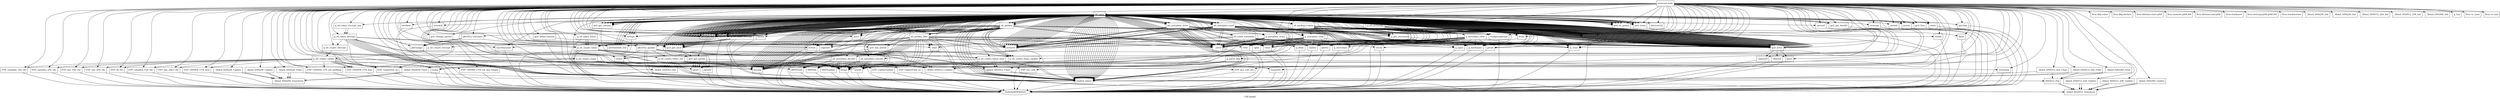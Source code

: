 digraph "Call graph" {
	label="Call graph";

	Node0x8050804f0 [shape=record,label="{external node}"];
	Node0x8050804f0 -> Node0x805080580;
	Node0x8050804f0 -> Node0x805080640;
	Node0x8050804f0 -> Node0x805080d00;
	Node0x8050804f0 -> Node0x805080d60;
	Node0x8050804f0 -> Node0x8050806a0;
	Node0x8050804f0 -> Node0x805080700;
	Node0x8050804f0 -> Node0x805080760;
	Node0x8050804f0 -> Node0x8050807c0;
	Node0x8050804f0 -> Node0x805080820;
	Node0x8050804f0 -> Node0x805080880;
	Node0x8050804f0 -> Node0x8050808e0;
	Node0x8050804f0 -> Node0x805080940;
	Node0x8050804f0 -> Node0x8050809a0;
	Node0x8050804f0 -> Node0x805080a00;
	Node0x8050804f0 -> Node0x805080a60;
	Node0x8050804f0 -> Node0x805080ac0;
	Node0x8050804f0 -> Node0x805080b20;
	Node0x8050804f0 -> Node0x805080b80;
	Node0x8050804f0 -> Node0x805080dc0;
	Node0x8050804f0 -> Node0x805080be0;
	Node0x8050804f0 -> Node0x805080c40;
	Node0x8050804f0 -> Node0x805080ca0;
	Node0x8050804f0 -> Node0x805080e20;
	Node0x8050804f0 -> Node0x805080e80;
	Node0x8050804f0 -> Node0x805080ee0;
	Node0x8050804f0 -> Node0x805080f40;
	Node0x8050804f0 -> Node0x8051c60c0;
	Node0x8050804f0 -> Node0x8051c6120;
	Node0x8050804f0 -> Node0x8051c6180;
	Node0x8050804f0 -> Node0x8051c61e0;
	Node0x8050804f0 -> Node0x8051c6240;
	Node0x8050804f0 -> Node0x8051c6360;
	Node0x8050804f0 -> Node0x8051c63c0;
	Node0x8050804f0 -> Node0x8051c6420;
	Node0x8050804f0 -> Node0x8051c6480;
	Node0x8050804f0 -> Node0x8051c64e0;
	Node0x8050804f0 -> Node0x8051c6540;
	Node0x8050804f0 -> Node0x8051c6600;
	Node0x8050804f0 -> Node0x8051c65a0;
	Node0x8050804f0 -> Node0x8051c6660;
	Node0x8050804f0 -> Node0x8051c66c0;
	Node0x8050804f0 -> Node0x8051c6720;
	Node0x8050804f0 -> Node0x8051c6780;
	Node0x8050804f0 -> Node0x8051c67e0;
	Node0x8050804f0 -> Node0x8051c62a0;
	Node0x8050804f0 -> Node0x8051c6300;
	Node0x8050804f0 -> Node0x8051c68a0;
	Node0x8050804f0 -> Node0x8051c6900;
	Node0x8050804f0 -> Node0x8051c6960;
	Node0x8050804f0 -> Node0x805080fa0;
	Node0x8050804f0 -> Node0x8051c6000;
	Node0x8050804f0 -> Node0x8051c6060;
	Node0x8050804f0 -> Node0x8051c6a80;
	Node0x8050804f0 -> Node0x8051c6ae0;
	Node0x8050804f0 -> Node0x8051c6b40;
	Node0x8050804f0 -> Node0x8051c6ba0;
	Node0x8050804f0 -> Node0x8051c6c00;
	Node0x8050804f0 -> Node0x8051c6c60;
	Node0x8050804f0 -> Node0x8051c6cc0;
	Node0x8050804f0 -> Node0x8051c6d20;
	Node0x8050804f0 -> Node0x8051c6d80;
	Node0x8050804f0 -> Node0x8051c6de0;
	Node0x8050804f0 -> Node0x8051c6e40;
	Node0x8050804f0 -> Node0x8051c6ea0;
	Node0x8050804f0 -> Node0x8051c6f00;
	Node0x8050804f0 -> Node0x8051c6fc0;
	Node0x8050804f0 -> Node0x8051c7080;
	Node0x8050804f0 -> Node0x8051c7140;
	Node0x8050804f0 -> Node0x8051c7200;
	Node0x8050804f0 -> Node0x8051c72c0;
	Node0x8050804f0 -> Node0x8051c7320;
	Node0x8050804f0 -> Node0x8051c7380;
	Node0x8050804f0 -> Node0x8051c73e0;
	Node0x8050804f0 -> Node0x8051c7500;
	Node0x8050804f0 -> Node0x8051c7680;
	Node0x8050804f0 -> Node0x8051c76e0;
	Node0x8050804f0 -> Node0x8051c7740;
	Node0x8050804f0 -> Node0x8051c77a0;
	Node0x8050804f0 -> Node0x8051c7800;
	Node0x8050804f0 -> Node0x8051c78c0;
	Node0x8050804f0 -> Node0x8051c7920;
	Node0x8050804f0 -> Node0x8051c7980;
	Node0x8050804f0 -> Node0x8051c7a40;
	Node0x8050804f0 -> Node0x8051c7bc0;
	Node0x8050804f0 -> Node0x8051c7c20;
	Node0x8050804f0 -> Node0x8051c7c80;
	Node0x8050804f0 -> Node0x8051c7ce0;
	Node0x8050804f0 -> Node0x8051c7da0;
	Node0x8050804f0 -> Node0x8051c7e00;
	Node0x8050804f0 -> Node0x8051c7ec0;
	Node0x8050804f0 -> Node0x8051c7f20;
	Node0x8050804f0 -> Node0x8051c7f80;
	Node0x8050804f0 -> Node0x8051c8040;
	Node0x8050804f0 -> Node0x8051c8100;
	Node0x8050804f0 -> Node0x8051c8280;
	Node0x8050804f0 -> Node0x8051c82e0;
	Node0x8050804f0 -> Node0x8051c8340;
	Node0x8050804f0 -> Node0x8051c85e0;
	Node0x8050804f0 -> Node0x8051c8640;
	Node0x8050804f0 -> Node0x8051c83a0;
	Node0x8050804f0 -> Node0x8051c8400;
	Node0x8050804f0 -> Node0x8051c8460;
	Node0x8050804f0 -> Node0x8051c8580;
	Node0x8050804f0 -> Node0x8051c84c0;
	Node0x8050804f0 -> Node0x8051c8520;
	Node0x8050804f0 -> Node0x8051c8220;
	Node0x8050804f0 -> Node0x8051c86a0;
	Node0x8050804f0 -> Node0x8051c8700;
	Node0x8050804f0 -> Node0x8051c7b60;
	Node0x8050804f0 -> Node0x8051c8760;
	Node0x8050804f0 -> Node0x8051c87c0;
	Node0x8050804f0 -> Node0x8051c7440;
	Node0x8050804f0 -> Node0x8051c74a0;
	Node0x8050804f0 -> Node0x8051c7fe0;
	Node0x8050804f0 -> Node0x8051c7620;
	Node0x8050804f0 -> Node0x8051c80a0;
	Node0x8050804f0 -> Node0x8051c6f60;
	Node0x8050804f0 -> Node0x8051c8940;
	Node0x8050804f0 -> Node0x8051c8820;
	Node0x8050804f0 -> Node0x8051c8880;
	Node0x8050804f0 -> Node0x8051c88e0;
	Node0x8050804f0 -> Node0x8051c89a0;
	Node0x8050804f0 -> Node0x8051c70e0;
	Node0x8050804f0 -> Node0x8051c8a60;
	Node0x8050804f0 -> Node0x8051c8ac0;
	Node0x8050804f0 -> Node0x8051c71a0;
	Node0x8050804f0 -> Node0x8051c7020;
	Node0x8050804f0 -> Node0x8051c7b00;
	Node0x8050804f0 -> Node0x8051c8b20;
	Node0x8050804f0 -> Node0x8051c81c0;
	Node0x805080580 [shape=record,label="{g_eli_crypto_encrypt}"];
	Node0x805080580 -> Node0x8050805e0;
	Node0x805080640 [shape=record,label="{llvm.dbg.value}"];
	Node0x8050805e0 [shape=record,label="{g_eli_crypto_cipher}"];
	Node0x8050805e0 -> Node0x8050806a0;
	Node0x8050805e0 -> Node0x805080700;
	Node0x8050805e0 -> Node0x805080760;
	Node0x8050805e0 -> Node0x8050807c0;
	Node0x8050805e0 -> Node0x805080820;
	Node0x8050805e0 -> Node0x805080880;
	Node0x8050805e0 -> Node0x8050808e0;
	Node0x8050805e0 -> Node0x805080940;
	Node0x8050805e0 -> Node0x8050809a0;
	Node0x8050805e0 -> Node0x805080a00;
	Node0x8050805e0 -> Node0x805080a60;
	Node0x8050805e0 -> Node0x805080ac0;
	Node0x8050805e0 -> Node0x805080b20;
	Node0x8050805e0 -> Node0x805080b80;
	Node0x8050805e0 -> Node0x805080ac0;
	Node0x8050805e0 -> Node0x805080be0;
	Node0x8050805e0 -> Node0x805080c40;
	Node0x8050805e0 -> Node0x8050806a0;
	Node0x8050805e0 -> Node0x805080ca0;
	Node0x8050805e0 -> Node0x805080c40;
	Node0x8050805e0 -> Node0x8050806a0;
	Node0x8050805e0 -> Node0x805080c40;
	Node0x805080d00 [shape=record,label="{llvm.dbg.declare}"];
	Node0x805080d60 [shape=record,label="{llvm.lifetime.start.p0i8}"];
	Node0x8050806a0 [shape=record,label="{__assert}"];
	Node0x8050806a0 -> Node0x805080520;
	Node0x805080700 [shape=record,label="{EVP_enc_null}"];
	Node0x805080700 -> Node0x805080520;
	Node0x805080760 [shape=record,label="{EVP_aes_128_cbc}"];
	Node0x805080760 -> Node0x805080520;
	Node0x8050807c0 [shape=record,label="{EVP_aes_192_cbc}"];
	Node0x8050807c0 -> Node0x805080520;
	Node0x805080820 [shape=record,label="{EVP_aes_256_cbc}"];
	Node0x805080820 -> Node0x805080520;
	Node0x805080880 [shape=record,label="{EVP_bf_cbc}"];
	Node0x805080880 -> Node0x805080520;
	Node0x8050808e0 [shape=record,label="{EVP_camellia_128_cbc}"];
	Node0x8050808e0 -> Node0x805080520;
	Node0x805080940 [shape=record,label="{EVP_camellia_192_cbc}"];
	Node0x805080940 -> Node0x805080520;
	Node0x8050809a0 [shape=record,label="{EVP_camellia_256_cbc}"];
	Node0x8050809a0 -> Node0x805080520;
	Node0x805080a00 [shape=record,label="{EVP_des_ede3_cbc}"];
	Node0x805080a00 -> Node0x805080520;
	Node0x805080a60 [shape=record,label="{EVP_CIPHER_CTX_new}"];
	Node0x805080a60 -> Node0x805080520;
	Node0x805080ac0 [shape=record,label="{EVP_CipherInit_ex}"];
	Node0x805080ac0 -> Node0x805080520;
	Node0x805080b20 [shape=record,label="{EVP_CIPHER_CTX_set_key_length}"];
	Node0x805080b20 -> Node0x805080520;
	Node0x805080b80 [shape=record,label="{EVP_CIPHER_CTX_set_padding}"];
	Node0x805080b80 -> Node0x805080520;
	Node0x805080dc0 [shape=record,label="{llvm.memset.p0i8.i64}"];
	Node0x805080be0 [shape=record,label="{EVP_CipherUpdate}"];
	Node0x805080be0 -> Node0x805080520;
	Node0x805080c40 [shape=record,label="{EVP_CIPHER_CTX_free}"];
	Node0x805080c40 -> Node0x805080520;
	Node0x805080ca0 [shape=record,label="{EVP_CipherFinal_ex}"];
	Node0x805080ca0 -> Node0x805080520;
	Node0x805080e20 [shape=record,label="{llvm.lifetime.end.p0i8}"];
	Node0x805080e80 [shape=record,label="{g_eli_crypto_decrypt}"];
	Node0x805080e80 -> Node0x8050805e0;
	Node0x805080ee0 [shape=record,label="{g_eli_crypto_hmac_init}"];
	Node0x805080ee0 -> Node0x805080f40;
	Node0x805080ee0 -> Node0x805080fa0;
	Node0x805080ee0 -> Node0x8051c6000;
	Node0x805080ee0 -> Node0x8051c6060;
	Node0x805080ee0 -> Node0x8051c60c0;
	Node0x805080ee0 -> Node0x805080fa0;
	Node0x805080ee0 -> Node0x8051c6000;
	Node0x805080ee0 -> Node0x8051c60c0;
	Node0x805080ee0 -> Node0x805080fa0;
	Node0x805080ee0 -> Node0x8051c6000;
	Node0x805080ee0 -> Node0x8051c60c0;
	Node0x805080f40 [shape=record,label="{bcopy}"];
	Node0x805080f40 -> Node0x805080520;
	Node0x8051c60c0 [shape=record,label="{explicit_bzero}"];
	Node0x8051c60c0 -> Node0x805080520;
	Node0x8051c6120 [shape=record,label="{g_eli_crypto_hmac_update}"];
	Node0x8051c6120 -> Node0x8051c6000;
	Node0x8051c6180 [shape=record,label="{g_eli_crypto_hmac_final}"];
	Node0x8051c6180 -> Node0x8051c6060;
	Node0x8051c6180 -> Node0x8051c6000;
	Node0x8051c6180 -> Node0x8051c6060;
	Node0x8051c6180 -> Node0x8051c60c0;
	Node0x8051c6180 -> Node0x805080f40;
	Node0x8051c6180 -> Node0x8051c60c0;
	Node0x8051c61e0 [shape=record,label="{g_eli_crypto_hmac}"];
	Node0x8051c61e0 -> Node0x805080ee0;
	Node0x8051c61e0 -> Node0x8051c6000;
	Node0x8051c61e0 -> Node0x8051c6060;
	Node0x8051c61e0 -> Node0x8051c6000;
	Node0x8051c61e0 -> Node0x8051c6060;
	Node0x8051c61e0 -> Node0x8051c60c0;
	Node0x8051c61e0 -> Node0x805080f40;
	Node0x8051c61e0 -> Node0x8051c60c0;
	Node0x8051c6240 [shape=record,label="{g_eli_crypto_ivgen}"];
	Node0x8051c6240 -> Node0x805080f40;
	Node0x8051c6240 -> Node0x805080f40;
	Node0x8051c6240 -> Node0x805080f40;
	Node0x8051c6240 -> Node0x8051c62a0;
	Node0x8051c6240 -> Node0x8051c6300;
	Node0x8051c6240 -> Node0x805080f40;
	Node0x8051c6360 [shape=record,label="{g_eli_mkey_hmac}"];
	Node0x8051c6360 -> Node0x8051c61e0;
	Node0x8051c6360 -> Node0x8051c61e0;
	Node0x8051c6360 -> Node0x8051c60c0;
	Node0x8051c6300 [shape=record,label="{_libmd_SHA256_Final}"];
	Node0x8051c6300 -> Node0x8051c6840;
	Node0x8051c6300 -> Node0x8051c6840;
	Node0x8051c6300 -> Node0x8051c60c0;
	Node0x8051c63c0 [shape=record,label="{g_eli_mkey_decrypt}"];
	Node0x8051c63c0 -> Node0x8051c61e0;
	Node0x8051c63c0 -> Node0x805080f40;
	Node0x8051c63c0 -> Node0x805080e80;
	Node0x8051c63c0 -> Node0x8051c60c0;
	Node0x8051c63c0 -> Node0x8051c60c0;
	Node0x8051c63c0 -> Node0x8051c61e0;
	Node0x8051c63c0 -> Node0x8051c61e0;
	Node0x8051c63c0 -> Node0x8051c60c0;
	Node0x8051c63c0 -> Node0x8051c6420;
	Node0x8051c63c0 -> Node0x805080f40;
	Node0x8051c63c0 -> Node0x8051c60c0;
	Node0x8051c63c0 -> Node0x8051c60c0;
	Node0x8051c63c0 -> Node0x8051c60c0;
	Node0x8051c63c0 -> Node0x8051c60c0;
	Node0x8051c6420 [shape=record,label="{bcmp}"];
	Node0x8051c6420 -> Node0x805080520;
	Node0x8051c6480 [shape=record,label="{g_eli_mkey_decrypt_any}"];
	Node0x8051c6480 -> Node0x8051c63c0;
	Node0x8051c6480 -> Node0x8051c63c0;
	Node0x8051c64e0 [shape=record,label="{g_eli_mkey_encrypt}"];
	Node0x8051c64e0 -> Node0x8051c61e0;
	Node0x8051c64e0 -> Node0x8051c61e0;
	Node0x8051c64e0 -> Node0x8051c60c0;
	Node0x8051c64e0 -> Node0x8051c61e0;
	Node0x8051c64e0 -> Node0x805080580;
	Node0x8051c64e0 -> Node0x8051c60c0;
	Node0x8051c6540 [shape=record,label="{pkcs5v2_genkey}"];
	Node0x8051c6540 -> Node0x8051c65a0;
	Node0x8051c6540 -> Node0x805080f40;
	Node0x8051c6540 -> Node0x805080ee0;
	Node0x8051c6540 -> Node0x8051c6120;
	Node0x8051c6540 -> Node0x8051c6180;
	Node0x8051c6540 -> Node0x8051c6120;
	Node0x8051c6540 -> Node0x8051c6180;
	Node0x8051c6540 -> Node0x8051c60c0;
	Node0x8051c6540 -> Node0x8051c60c0;
	Node0x8051c6600 [shape=record,label="{llvm.stacksave}"];
	Node0x8051c65a0 [shape=record,label="{strlen}"];
	Node0x8051c65a0 -> Node0x805080520;
	Node0x8051c6660 [shape=record,label="{llvm.memcpy.p0i8.p0i8.i64}"];
	Node0x8051c66c0 [shape=record,label="{llvm.stackrestore}"];
	Node0x8051c6720 [shape=record,label="{pkcs5v2_calculate}"];
	Node0x8051c6720 -> Node0x8051c6780;
	Node0x8051c6720 -> Node0x8051c6540;
	Node0x8051c6720 -> Node0x8051c6780;
	Node0x8051c6780 [shape=record,label="{getrusage}"];
	Node0x8051c6780 -> Node0x805080520;
	Node0x8051c67e0 [shape=record,label="{_libmd_SHA256_Init}"];
	Node0x8051c62a0 [shape=record,label="{_libmd_SHA256_Update}"];
	Node0x8051c62a0 -> Node0x8051c6840;
	Node0x8051c62a0 -> Node0x8051c6840;
	Node0x8051c6840 [shape=record,label="{_libmd_SHA256_Transform}"];
	Node0x8051c68a0 [shape=record,label="{_libmd_SHA224_Init}"];
	Node0x8051c6900 [shape=record,label="{_libmd_SHA224_Update}"];
	Node0x8051c6900 -> Node0x8051c6840;
	Node0x8051c6900 -> Node0x8051c6840;
	Node0x8051c6960 [shape=record,label="{_libmd_SHA224_Final}"];
	Node0x8051c6960 -> Node0x8051c6840;
	Node0x8051c6960 -> Node0x8051c6840;
	Node0x8051c6960 -> Node0x8051c60c0;
	Node0x805080fa0 [shape=record,label="{_libmd_SHA512_Init}"];
	Node0x8051c6000 [shape=record,label="{_libmd_SHA512_Update}"];
	Node0x8051c6000 -> Node0x8051c69c0;
	Node0x8051c6000 -> Node0x8051c69c0;
	Node0x8051c69c0 [shape=record,label="{_libmd_SHA512_Transform}"];
	Node0x8051c6060 [shape=record,label="{_libmd_SHA512_Final}"];
	Node0x8051c6060 -> Node0x8051c6a20;
	Node0x8051c6060 -> Node0x8051c60c0;
	Node0x8051c6a20 [shape=record,label="{SHA512_Pad}"];
	Node0x8051c6a20 -> Node0x8051c69c0;
	Node0x8051c6a20 -> Node0x8051c69c0;
	Node0x8051c6a80 [shape=record,label="{_libmd_SHA512_224_Init}"];
	Node0x8051c6ae0 [shape=record,label="{_libmd_SHA512_224_Update}"];
	Node0x8051c6ae0 -> Node0x8051c69c0;
	Node0x8051c6ae0 -> Node0x8051c69c0;
	Node0x8051c6b40 [shape=record,label="{_libmd_SHA512_224_Final}"];
	Node0x8051c6b40 -> Node0x8051c6a20;
	Node0x8051c6b40 -> Node0x8051c60c0;
	Node0x8051c6ba0 [shape=record,label="{_libmd_SHA512_256_Init}"];
	Node0x8051c6c00 [shape=record,label="{_libmd_SHA512_256_Update}"];
	Node0x8051c6c00 -> Node0x8051c69c0;
	Node0x8051c6c00 -> Node0x8051c69c0;
	Node0x8051c6c60 [shape=record,label="{_libmd_SHA512_256_Final}"];
	Node0x8051c6c60 -> Node0x8051c6a20;
	Node0x8051c6c60 -> Node0x8051c60c0;
	Node0x8051c6cc0 [shape=record,label="{_libmd_SHA384_Init}"];
	Node0x8051c6d20 [shape=record,label="{_libmd_SHA384_Update}"];
	Node0x8051c6d20 -> Node0x8051c69c0;
	Node0x8051c6d20 -> Node0x8051c69c0;
	Node0x8051c6d80 [shape=record,label="{_libmd_SHA384_Final}"];
	Node0x8051c6d80 -> Node0x8051c6a20;
	Node0x8051c6d80 -> Node0x8051c60c0;
	Node0x8051c6de0 [shape=record,label="{eli_main}"];
	Node0x8051c6de0 -> Node0x8051c6e40;
	Node0x8051c6de0 -> Node0x8051c6ea0;
	Node0x8051c6de0 -> Node0x8051c6f00;
	Node0x8051c6de0 -> Node0x8051c6f60;
	Node0x8051c6de0 -> Node0x8051c6fc0;
	Node0x8051c6de0 -> Node0x8051c6ea0;
	Node0x8051c6de0 -> Node0x8051c6f00;
	Node0x8051c6de0 -> Node0x8051c6f60;
	Node0x8051c6de0 -> Node0x8051c7020;
	Node0x8051c6de0 -> Node0x8051c6f60;
	Node0x8051c6de0 -> Node0x8051c7080;
	Node0x8051c6de0 -> Node0x8051c7080;
	Node0x8051c6de0 -> Node0x8051c70e0;
	Node0x8051c6de0 -> Node0x8051c6f60;
	Node0x8051c6de0 -> Node0x8051c60c0;
	Node0x8051c6de0 -> Node0x8051c7140;
	Node0x8051c6de0 -> Node0x8051c71a0;
	Node0x8051c6de0 -> Node0x8051c6f60;
	Node0x8051c6de0 -> Node0x8051c70e0;
	Node0x8051c6de0 -> Node0x8051c70e0;
	Node0x8051c6de0 -> Node0x8051c70e0;
	Node0x8051c6de0 -> Node0x8051c70e0;
	Node0x8051c6de0 -> Node0x8051c7020;
	Node0x8051c6de0 -> Node0x8051c6f60;
	Node0x8051c6de0 -> Node0x8051c7200;
	Node0x8051c6de0 -> Node0x8051c7200;
	Node0x8051c6de0 -> Node0x8051c7200;
	Node0x8051c6de0 -> Node0x8051c7200;
	Node0x8051c6de0 -> Node0x8051c7200;
	Node0x8051c6de0 -> Node0x8051c7200;
	Node0x8051c6de0 -> Node0x8051c7260;
	Node0x8051c6de0 -> Node0x8051c6f60;
	Node0x8051c6de0 -> Node0x8051c72c0;
	Node0x8051c6de0 -> Node0x8051c7020;
	Node0x8051c6de0 -> Node0x8051c7260;
	Node0x8051c6de0 -> Node0x8051c6f60;
	Node0x8051c6de0 -> Node0x8051c6f60;
	Node0x8051c6de0 -> Node0x8051c6f60;
	Node0x8051c6de0 -> Node0x8051c71a0;
	Node0x8051c6de0 -> Node0x8051c6f60;
	Node0x8051c6de0 -> Node0x8051c71a0;
	Node0x8051c6de0 -> Node0x8051c70e0;
	Node0x8051c6de0 -> Node0x8051c6f60;
	Node0x8051c6de0 -> Node0x8051c71a0;
	Node0x8051c6de0 -> Node0x8051c7320;
	Node0x8051c6de0 -> Node0x8051c72c0;
	Node0x8051c6de0 -> Node0x8051c7380;
	Node0x8051c6de0 -> Node0x8051c73e0;
	Node0x8051c6de0 -> Node0x8051c73e0;
	Node0x8051c6de0 -> Node0x8051c7020;
	Node0x8051c6de0 -> Node0x8051c73e0;
	Node0x8051c6de0 -> Node0x8051c7440;
	Node0x8051c6de0 -> Node0x8051c74a0;
	Node0x8051c6de0 -> Node0x8051c6ea0;
	Node0x8051c6de0 -> Node0x8051c6f00;
	Node0x8051c6de0 -> Node0x8051c6f60;
	Node0x8051c6de0 -> Node0x8051c71a0;
	Node0x8051c6de0 -> Node0x8051c6f60;
	Node0x8051c6de0 -> Node0x8051c7500;
	Node0x8051c6de0 -> Node0x8051c7500;
	Node0x8051c6de0 -> Node0x8051c7560;
	Node0x8051c6de0 -> Node0x8051c64e0;
	Node0x8051c6de0 -> Node0x8051c6f00;
	Node0x8051c6de0 -> Node0x8051c6f60;
	Node0x8051c6de0 -> Node0x8051c75c0;
	Node0x8051c6de0 -> Node0x8051c7620;
	Node0x8051c6de0 -> Node0x8051c6f00;
	Node0x8051c6de0 -> Node0x8051c6f60;
	Node0x8051c6de0 -> Node0x8051c7680;
	Node0x8051c6de0 -> Node0x8051c76e0;
	Node0x8051c6de0 -> Node0x8051c7020;
	Node0x8051c6de0 -> Node0x8051c7140;
	Node0x8051c6de0 -> Node0x8051c7080;
	Node0x8051c6de0 -> Node0x8051c7740;
	Node0x8051c6de0 -> Node0x8051c7140;
	Node0x8051c6de0 -> Node0x8051c77a0;
	Node0x8051c6de0 -> Node0x8051c77a0;
	Node0x8051c6de0 -> Node0x8051c77a0;
	Node0x8051c6de0 -> Node0x8051c77a0;
	Node0x8051c6de0 -> Node0x8051c7800;
	Node0x8051c6de0 -> Node0x8051c7080;
	Node0x8051c6de0 -> Node0x8051c7860;
	Node0x8051c6de0 -> Node0x8051c7680;
	Node0x8051c6de0 -> Node0x8051c78c0;
	Node0x8051c6de0 -> Node0x8051c7680;
	Node0x8051c6de0 -> Node0x8051c7920;
	Node0x8051c6de0 -> Node0x8051c6f60;
	Node0x8051c6de0 -> Node0x8051c7980;
	Node0x8051c6de0 -> Node0x8051c60c0;
	Node0x8051c6de0 -> Node0x8051c60c0;
	Node0x8051c6de0 -> Node0x8051c60c0;
	Node0x8051c6de0 -> Node0x8051c60c0;
	Node0x8051c6de0 -> Node0x8051c60c0;
	Node0x8051c6de0 -> Node0x8051c60c0;
	Node0x8051c6de0 -> Node0x8051c60c0;
	Node0x8051c6de0 -> Node0x8051c7080;
	Node0x8051c6de0 -> Node0x8051c70e0;
	Node0x8051c6de0 -> Node0x8051c6f60;
	Node0x8051c6de0 -> Node0x8051c7380;
	Node0x8051c6de0 -> Node0x8051c73e0;
	Node0x8051c6de0 -> Node0x8051c73e0;
	Node0x8051c6de0 -> Node0x8051c7020;
	Node0x8051c6de0 -> Node0x8051c73e0;
	Node0x8051c6de0 -> Node0x8051c79e0;
	Node0x8051c6de0 -> Node0x8051c7440;
	Node0x8051c6de0 -> Node0x8051c6f60;
	Node0x8051c6de0 -> Node0x8051c7560;
	Node0x8051c6de0 -> Node0x8051c73e0;
	Node0x8051c6de0 -> Node0x8051c7a40;
	Node0x8051c6de0 -> Node0x8051c7680;
	Node0x8051c6de0 -> Node0x8051c7920;
	Node0x8051c6de0 -> Node0x8051c6f60;
	Node0x8051c6de0 -> Node0x8051c7980;
	Node0x8051c6de0 -> Node0x8051c60c0;
	Node0x8051c6de0 -> Node0x8051c60c0;
	Node0x8051c6de0 -> Node0x8051c7080;
	Node0x8051c6de0 -> Node0x8051c70e0;
	Node0x8051c6de0 -> Node0x8051c6f60;
	Node0x8051c6de0 -> Node0x8051c70e0;
	Node0x8051c6de0 -> Node0x8051c70e0;
	Node0x8051c6de0 -> Node0x8051c70e0;
	Node0x8051c6de0 -> Node0x8051c70e0;
	Node0x8051c6de0 -> Node0x8051c70e0;
	Node0x8051c6de0 -> Node0x8051c70e0;
	Node0x8051c6de0 -> Node0x8051c70e0;
	Node0x8051c6de0 -> Node0x8051c70e0;
	Node0x8051c6de0 -> Node0x8051c6f60;
	Node0x8051c6de0 -> Node0x8051c6f60;
	Node0x8051c6de0 -> Node0x8051c6f60;
	Node0x8051c6de0 -> Node0x8051c6f60;
	Node0x8051c6de0 -> Node0x8051c6f60;
	Node0x8051c6de0 -> Node0x8051c7a40;
	Node0x8051c6de0 -> Node0x8051c7020;
	Node0x8051c6de0 -> Node0x8051c7800;
	Node0x8051c6de0 -> Node0x8051c74a0;
	Node0x8051c6de0 -> Node0x8051c79e0;
	Node0x8051c6de0 -> Node0x8051c7680;
	Node0x8051c6de0 -> Node0x8051c7680;
	Node0x8051c6de0 -> Node0x8051c7680;
	Node0x8051c6de0 -> Node0x8051c7680;
	Node0x8051c6de0 -> Node0x8051c7680;
	Node0x8051c6de0 -> Node0x8051c7680;
	Node0x8051c6de0 -> Node0x8051c7680;
	Node0x8051c6de0 -> Node0x8051c7680;
	Node0x8051c6de0 -> Node0x8051c7aa0;
	Node0x8051c6de0 -> Node0x8051c60c0;
	Node0x8051c6de0 -> Node0x8051c7080;
	Node0x8051c6de0 -> Node0x8051c70e0;
	Node0x8051c6de0 -> Node0x8051c6f60;
	Node0x8051c6de0 -> Node0x8051c7020;
	Node0x8051c6de0 -> Node0x8051c79e0;
	Node0x8051c6de0 -> Node0x8051c7800;
	Node0x8051c6de0 -> Node0x8051c74a0;
	Node0x8051c6de0 -> Node0x8051c71a0;
	Node0x8051c6de0 -> Node0x8051c7560;
	Node0x8051c6de0 -> Node0x8051c60c0;
	Node0x8051c6de0 -> Node0x8051c7b00;
	Node0x8051c6de0 -> Node0x8050806a0;
	Node0x8051c6de0 -> Node0x8051c73e0;
	Node0x8051c6de0 -> Node0x8051c7a40;
	Node0x8051c6de0 -> Node0x8051c60c0;
	Node0x8051c6de0 -> Node0x8051c6f60;
	Node0x8051c6de0 -> Node0x8051c7560;
	Node0x8051c6de0 -> Node0x8051c60c0;
	Node0x8051c6de0 -> Node0x8051c6480;
	Node0x8051c6de0 -> Node0x8051c60c0;
	Node0x8051c6de0 -> Node0x8051c60c0;
	Node0x8051c6de0 -> Node0x8051c6f60;
	Node0x8051c6de0 -> Node0x8051c6f00;
	Node0x8051c6de0 -> Node0x8051c6f60;
	Node0x8051c6de0 -> Node0x8051c7680;
	Node0x8051c6de0 -> Node0x8051c71a0;
	Node0x8051c6de0 -> Node0x8051c6f60;
	Node0x8051c6de0 -> Node0x8051c71a0;
	Node0x8051c6de0 -> Node0x8051c7b60;
	Node0x8051c6de0 -> Node0x8051c6f60;
	Node0x8051c6de0 -> Node0x8051c6f60;
	Node0x8051c6de0 -> Node0x805080f40;
	Node0x8051c6de0 -> Node0x8051c60c0;
	Node0x8051c6de0 -> Node0x8051c7560;
	Node0x8051c6de0 -> Node0x8051c60c0;
	Node0x8051c6de0 -> Node0x8051c60c0;
	Node0x8051c6de0 -> Node0x8051c64e0;
	Node0x8051c6de0 -> Node0x8051c60c0;
	Node0x8051c6de0 -> Node0x8051c60c0;
	Node0x8051c6de0 -> Node0x8051c6f00;
	Node0x8051c6de0 -> Node0x8051c6f60;
	Node0x8051c6de0 -> Node0x8051c7aa0;
	Node0x8051c6de0 -> Node0x8051c60c0;
	Node0x8051c6de0 -> Node0x8051c78c0;
	Node0x8051c6de0 -> Node0x8051c7080;
	Node0x8051c6de0 -> Node0x8051c70e0;
	Node0x8051c6de0 -> Node0x8051c6f60;
	Node0x8051c6de0 -> Node0x8051c7020;
	Node0x8051c6de0 -> Node0x8051c7800;
	Node0x8051c6de0 -> Node0x8051c74a0;
	Node0x8051c6de0 -> Node0x8051c7a40;
	Node0x8051c6de0 -> Node0x8051c79e0;
	Node0x8051c6de0 -> Node0x8051c70e0;
	Node0x8051c6de0 -> Node0x8051c7500;
	Node0x8051c6de0 -> Node0x8051c70e0;
	Node0x8051c6de0 -> Node0x8051c71a0;
	Node0x8051c6de0 -> Node0x8051c6f60;
	Node0x8051c6de0 -> Node0x8051c6f60;
	Node0x8051c6de0 -> Node0x8051c6f60;
	Node0x8051c6de0 -> Node0x8051c6f60;
	Node0x8051c6de0 -> Node0x8051c7500;
	Node0x8051c6de0 -> Node0x8051c7aa0;
	Node0x8051c6de0 -> Node0x8051c60c0;
	Node0x8051c6de0 -> Node0x8051c7080;
	Node0x8051c6de0 -> Node0x8051c70e0;
	Node0x8051c6de0 -> Node0x8051c6f60;
	Node0x8051c6de0 -> Node0x8051c7020;
	Node0x8051c6de0 -> Node0x8051c79e0;
	Node0x8051c6de0 -> Node0x8051c7440;
	Node0x8051c6de0 -> Node0x8051c6f60;
	Node0x8051c6de0 -> Node0x8051c7560;
	Node0x8051c6de0 -> Node0x8051c60c0;
	Node0x8051c6de0 -> Node0x8051c73e0;
	Node0x8051c6de0 -> Node0x8051c7a40;
	Node0x8051c6de0 -> Node0x8051c7680;
	Node0x8051c6de0 -> Node0x8051c60c0;
	Node0x8051c6de0 -> Node0x8051c7080;
	Node0x8051c6de0 -> Node0x8051c70e0;
	Node0x8051c6de0 -> Node0x8051c70e0;
	Node0x8051c6de0 -> Node0x8051c6f60;
	Node0x8051c6de0 -> Node0x8051c7020;
	Node0x8051c6de0 -> Node0x8051c7800;
	Node0x8051c6de0 -> Node0x8051c74a0;
	Node0x8051c6de0 -> Node0x8051c7bc0;
	Node0x8051c6de0 -> Node0x8051c6ea0;
	Node0x8051c6de0 -> Node0x8051c6f00;
	Node0x8051c6de0 -> Node0x8051c6f60;
	Node0x8051c6de0 -> Node0x8051c7c20;
	Node0x8051c6de0 -> Node0x8051c7c80;
	Node0x8051c6de0 -> Node0x8051c6ea0;
	Node0x8051c6de0 -> Node0x8051c6f00;
	Node0x8051c6de0 -> Node0x8051c6f60;
	Node0x8051c6de0 -> Node0x8051c7ce0;
	Node0x8051c6de0 -> Node0x8051c7d40;
	Node0x8051c6de0 -> Node0x8051c7ce0;
	Node0x8051c6de0 -> Node0x8051c7a40;
	Node0x8051c6de0 -> Node0x8051c7080;
	Node0x8051c6de0 -> Node0x8051c70e0;
	Node0x8051c6de0 -> Node0x8051c6f60;
	Node0x8051c6de0 -> Node0x8051c7020;
	Node0x8051c6de0 -> Node0x8051c7020;
	Node0x8051c6de0 -> Node0x8051c7860;
	Node0x8051c6de0 -> Node0x8051c7080;
	Node0x8051c6de0 -> Node0x8051c70e0;
	Node0x8051c6de0 -> Node0x8051c6f60;
	Node0x8051c6de0 -> Node0x8051c7020;
	Node0x8051c6de0 -> Node0x8051c7020;
	Node0x8051c6de0 -> Node0x8051c79e0;
	Node0x8051c6de0 -> Node0x8051c7440;
	Node0x8051c6de0 -> Node0x8051c6ea0;
	Node0x8051c6de0 -> Node0x8051c6f00;
	Node0x8051c6de0 -> Node0x8051c6f60;
	Node0x8051c6de0 -> Node0x8051c70e0;
	Node0x8051c6de0 -> Node0x8051c6f60;
	Node0x8051c6de0 -> Node0x8051c7aa0;
	Node0x8051c6de0 -> Node0x8051c7080;
	Node0x8051c6de0 -> Node0x8051c70e0;
	Node0x8051c6de0 -> Node0x8051c6f60;
	Node0x8051c6de0 -> Node0x8051c7020;
	Node0x8051c6de0 -> Node0x8051c7bc0;
	Node0x8051c6de0 -> Node0x8051c7c20;
	Node0x8051c6de0 -> Node0x8051c7c80;
	Node0x8051c6de0 -> Node0x8051c6ea0;
	Node0x8051c6de0 -> Node0x8051c6f00;
	Node0x8051c6de0 -> Node0x8051c6f60;
	Node0x8051c6de0 -> Node0x8051c7da0;
	Node0x8051c6de0 -> Node0x8051c6f60;
	Node0x8051c6de0 -> Node0x8051c71a0;
	Node0x8051c6de0 -> Node0x8051c6f60;
	Node0x8051c6de0 -> Node0x8051c6f60;
	Node0x8051c6de0 -> Node0x8051c7e00;
	Node0x8051c6de0 -> Node0x8051c6ea0;
	Node0x8051c6de0 -> Node0x8051c6f00;
	Node0x8051c6de0 -> Node0x8051c6f60;
	Node0x8051c6de0 -> Node0x8051c7e60;
	Node0x8051c6de0 -> Node0x8051c6f60;
	Node0x8051c6de0 -> Node0x8051c6f60;
	Node0x8051c6de0 -> Node0x8051c6f00;
	Node0x8051c6de0 -> Node0x8051c6f60;
	Node0x8051c6de0 -> Node0x8051c6f60;
	Node0x8051c6de0 -> Node0x8051c7aa0;
	Node0x8051c6de0 -> Node0x8051c7d40;
	Node0x8051c6de0 -> Node0x8051c6ea0;
	Node0x8051c6de0 -> Node0x8051c6f00;
	Node0x8051c6de0 -> Node0x8051c6f60;
	Node0x8051c6de0 -> Node0x8051c7ce0;
	Node0x8051c6de0 -> Node0x8051c7ce0;
	Node0x8051c6de0 -> Node0x8051c60c0;
	Node0x8051c6de0 -> Node0x8051c7ec0;
	Node0x8051c6de0 -> Node0x8051c7080;
	Node0x8051c6de0 -> Node0x8051c70e0;
	Node0x8051c6de0 -> Node0x8051c7f20;
	Node0x8051c6de0 -> Node0x8051c7f80;
	Node0x8051c6de0 -> Node0x8051c7680;
	Node0x8051c6de0 -> Node0x8051c7680;
	Node0x8051c6de0 -> Node0x8051c7020;
	Node0x8051c6de0 -> Node0x8051c7fe0;
	Node0x8051c6de0 -> Node0x8051c6f00;
	Node0x8051c6de0 -> Node0x8051c7f80;
	Node0x8051c6de0 -> Node0x8051c6f60;
	Node0x8051c6de0 -> Node0x8051c7680;
	Node0x8051c6de0 -> Node0x8051c7080;
	Node0x8051c6de0 -> Node0x8051c70e0;
	Node0x8051c6de0 -> Node0x8051c6f60;
	Node0x8051c6de0 -> Node0x8051c7020;
	Node0x8051c6de0 -> Node0x8051c79e0;
	Node0x8051c6de0 -> Node0x8051c6f60;
	Node0x8051c6de0 -> Node0x8051c7680;
	Node0x8051c6de0 -> Node0x8051c7680;
	Node0x8051c6de0 -> Node0x8051c7680;
	Node0x8051c6de0 -> Node0x8051c7680;
	Node0x8051c6de0 -> Node0x8051c7680;
	Node0x8051c6de0 -> Node0x8051c7680;
	Node0x8051c6de0 -> Node0x8051c7680;
	Node0x8051c6de0 -> Node0x8051c7680;
	Node0x8051c6de0 -> Node0x8051c7680;
	Node0x8051c6de0 -> Node0x8051c7680;
	Node0x8051c6de0 -> Node0x8051c7680;
	Node0x8051c6de0 -> Node0x8051c7680;
	Node0x8051c6de0 -> Node0x8051c7680;
	Node0x8051c6de0 -> Node0x8051c7680;
	Node0x8051c6de0 -> Node0x8051c8040;
	Node0x8051c6de0 -> Node0x8051c7080;
	Node0x8051c6de0 -> Node0x8051c70e0;
	Node0x8051c6de0 -> Node0x8051c6f60;
	Node0x8051c6de0 -> Node0x8051c7020;
	Node0x8051c6de0 -> Node0x8051c80a0;
	Node0x8051c6de0 -> Node0x8051c6f00;
	Node0x8051c6de0 -> Node0x8051c8100;
	Node0x8051c6de0 -> Node0x8051c6f60;
	Node0x8051c6de0 -> Node0x8051c7680;
	Node0x8051c6de0 -> Node0x8051c6f60;
	Node0x8051c6e40 [shape=record,label="{setrlimit}"];
	Node0x8051c6e40 -> Node0x805080520;
	Node0x8051c6ea0 [shape=record,label="{__error}"];
	Node0x8051c6ea0 -> Node0x805080520;
	Node0x8051c6f00 [shape=record,label="{strerror}"];
	Node0x8051c6f00 -> Node0x805080520;
	Node0x8051c6fc0 [shape=record,label="{mlockall}"];
	Node0x8051c6fc0 -> Node0x805080520;
	Node0x8051c7080 [shape=record,label="{strcmp}"];
	Node0x8051c7080 -> Node0x805080520;
	Node0x8051c7140 [shape=record,label="{strlcpy}"];
	Node0x8051c7140 -> Node0x805080520;
	Node0x8051c7200 [shape=record,label="{strcasecmp}"];
	Node0x8051c7200 -> Node0x805080520;
	Node0x8051c7260 [shape=record,label="{g_eli_str2ealgo}"];
	Node0x8051c7260 -> Node0x8051c7200;
	Node0x8051c7260 -> Node0x8051c7200;
	Node0x8051c7260 -> Node0x8051c7200;
	Node0x8051c7260 -> Node0x8051c7200;
	Node0x8051c7260 -> Node0x8051c7200;
	Node0x8051c7260 -> Node0x8051c7200;
	Node0x8051c7260 -> Node0x8051c7200;
	Node0x8051c7260 -> Node0x8051c7200;
	Node0x8051c7260 -> Node0x8051c7200;
	Node0x8051c7260 -> Node0x8051c7200;
	Node0x8051c7260 -> Node0x8051c7200;
	Node0x8051c72c0 [shape=record,label="{fwrite}"];
	Node0x8051c72c0 -> Node0x805080520;
	Node0x8051c7320 [shape=record,label="{sysconf}"];
	Node0x8051c7320 -> Node0x805080520;
	Node0x8051c7380 [shape=record,label="{gctl_get_handle}"];
	Node0x8051c7380 -> Node0x805080520;
	Node0x8051c73e0 [shape=record,label="{gctl_ro_param}"];
	Node0x8051c73e0 -> Node0x805080520;
	Node0x8051c7500 [shape=record,label="{arc4random_buf}"];
	Node0x8051c7500 -> Node0x805080520;
	Node0x8051c7560 [shape=record,label="{eli_genkey}"];
	Node0x8051c7560 -> Node0x8051c70e0;
	Node0x8051c7560 -> Node0x805080ee0;
	Node0x8051c7560 -> Node0x8051c8160;
	Node0x8051c7560 -> Node0x8051c6f60;
	Node0x8051c7560 -> Node0x8051c70e0;
	Node0x8051c7560 -> Node0x8051c81c0;
	Node0x8051c7560 -> Node0x8051c6f60;
	Node0x8051c7560 -> Node0x8051c6f60;
	Node0x8051c7560 -> Node0x8051c65a0;
	Node0x8051c7560 -> Node0x8051c7140;
	Node0x8051c7560 -> Node0x8051c8160;
	Node0x8051c7560 -> Node0x8051c8220;
	Node0x8051c7560 -> Node0x8051c60c0;
	Node0x8051c7560 -> Node0x8051c6ea0;
	Node0x8051c7560 -> Node0x8051c6f00;
	Node0x8051c7560 -> Node0x8051c6f60;
	Node0x8051c7560 -> Node0x8051c8220;
	Node0x8051c7560 -> Node0x8051c60c0;
	Node0x8051c7560 -> Node0x8051c6ea0;
	Node0x8051c7560 -> Node0x8051c6f00;
	Node0x8051c7560 -> Node0x8051c6f60;
	Node0x8051c7560 -> Node0x8051c7080;
	Node0x8051c7560 -> Node0x8051c60c0;
	Node0x8051c7560 -> Node0x8051c60c0;
	Node0x8051c7560 -> Node0x8051c72c0;
	Node0x8051c7560 -> Node0x8051c8220;
	Node0x8051c7560 -> Node0x8051c7140;
	Node0x8051c7560 -> Node0x8050806a0;
	Node0x8051c7560 -> Node0x8051c78c0;
	Node0x8051c7560 -> Node0x8051c6720;
	Node0x8051c7560 -> Node0x8050806a0;
	Node0x8051c7560 -> Node0x8051c7680;
	Node0x8051c7560 -> Node0x8051c6120;
	Node0x8051c7560 -> Node0x8051c65a0;
	Node0x8051c7560 -> Node0x8051c6120;
	Node0x8051c7560 -> Node0x8051c6540;
	Node0x8051c7560 -> Node0x8051c6120;
	Node0x8051c7560 -> Node0x8051c60c0;
	Node0x8051c7560 -> Node0x8051c60c0;
	Node0x8051c7560 -> Node0x8051c6180;
	Node0x8051c75c0 [shape=record,label="{eli_metadata_encode}"];
	Node0x8051c75c0 -> Node0x805080f40;
	Node0x8051c75c0 -> Node0x805080f40;
	Node0x8051c75c0 -> Node0x805080f40;
	Node0x8051c75c0 -> Node0x805080f40;
	Node0x8051c75c0 -> Node0x805080f40;
	Node0x8051c75c0 -> Node0x8050806a0;
	Node0x8051c75c0 -> Node0x8051c8280;
	Node0x8051c75c0 -> Node0x8051c82e0;
	Node0x8051c75c0 -> Node0x8051c8340;
	Node0x8051c75c0 -> Node0x805080f40;
	Node0x8051c75c0 -> Node0x805080f40;
	Node0x8051c7680 [shape=record,label="{printf}"];
	Node0x8051c7680 -> Node0x805080520;
	Node0x8051c76e0 [shape=record,label="{strncmp}"];
	Node0x8051c76e0 -> Node0x805080520;
	Node0x8051c7740 [shape=record,label="{strnstr}"];
	Node0x8051c7740 -> Node0x805080520;
	Node0x8051c77a0 [shape=record,label="{strlcat}"];
	Node0x8051c77a0 -> Node0x805080520;
	Node0x8051c7800 [shape=record,label="{snprintf}"];
	Node0x8051c7800 -> Node0x805080520;
	Node0x8051c7860 [shape=record,label="{eli_backup_create}"];
	Node0x8051c7860 -> Node0x8051c74a0;
	Node0x8051c7860 -> Node0x8051c6ea0;
	Node0x8051c7860 -> Node0x8051c6f00;
	Node0x8051c7860 -> Node0x8051c6f60;
	Node0x8051c7860 -> Node0x8051c7da0;
	Node0x8051c7860 -> Node0x8051c6f60;
	Node0x8051c7860 -> Node0x8051c7fe0;
	Node0x8051c7860 -> Node0x8051c6f00;
	Node0x8051c7860 -> Node0x8051c6f60;
	Node0x8051c7860 -> Node0x8051c83a0;
	Node0x8051c7860 -> Node0x8051c6ea0;
	Node0x8051c7860 -> Node0x8051c6f00;
	Node0x8051c7860 -> Node0x8051c6f60;
	Node0x8051c7860 -> Node0x8051c8400;
	Node0x8051c7860 -> Node0x8051c6ea0;
	Node0x8051c7860 -> Node0x8051c6f00;
	Node0x8051c7860 -> Node0x8051c6f60;
	Node0x8051c7860 -> Node0x8051c8460;
	Node0x8051c7860 -> Node0x8051c84c0;
	Node0x8051c7860 -> Node0x8051c8520;
	Node0x8051c7860 -> Node0x8051c8460;
	Node0x8051c7860 -> Node0x8051c60c0;
	Node0x8051c7860 -> Node0x8051c7ec0;
	Node0x8051c78c0 [shape=record,label="{puts}"];
	Node0x8051c78c0 -> Node0x805080520;
	Node0x8051c7920 [shape=record,label="{warnx}"];
	Node0x8051c7920 -> Node0x805080520;
	Node0x8051c7980 [shape=record,label="{gctl_free}"];
	Node0x8051c7980 -> Node0x805080520;
	Node0x8051c79e0 [shape=record,label="{eli_metadata_read}"];
	Node0x8051c79e0 -> Node0x8051c74a0;
	Node0x8051c79e0 -> Node0x8051c83a0;
	Node0x8051c79e0 -> Node0x8051c6ea0;
	Node0x8051c79e0 -> Node0x8051c6f00;
	Node0x8051c79e0 -> Node0x8051c6f60;
	Node0x8051c79e0 -> Node0x8051c8580;
	Node0x8051c79e0 -> Node0x8051c6ea0;
	Node0x8051c79e0 -> Node0x8051c6f00;
	Node0x8051c79e0 -> Node0x8051c6f60;
	Node0x8051c79e0 -> Node0x8051c8460;
	Node0x8051c79e0 -> Node0x8051c8460;
	Node0x8051c79e0 -> Node0x8051c7fe0;
	Node0x8051c79e0 -> Node0x8051c6f00;
	Node0x8051c79e0 -> Node0x8051c6f60;
	Node0x8051c79e0 -> Node0x8051c7e60;
	Node0x8051c79e0 -> Node0x8051c6f60;
	Node0x8051c79e0 -> Node0x8051c6f60;
	Node0x8051c79e0 -> Node0x8051c6f00;
	Node0x8051c79e0 -> Node0x8051c6f60;
	Node0x8051c7a40 [shape=record,label="{gctl_issue}"];
	Node0x8051c7a40 -> Node0x805080520;
	Node0x8051c7aa0 [shape=record,label="{eli_metadata_store}"];
	Node0x8051c7aa0 -> Node0x8051c75c0;
	Node0x8051c7aa0 -> Node0x8051c74a0;
	Node0x8051c7aa0 -> Node0x8051c83a0;
	Node0x8051c7aa0 -> Node0x8051c6ea0;
	Node0x8051c7aa0 -> Node0x8051c6f00;
	Node0x8051c7aa0 -> Node0x8051c6f60;
	Node0x8051c7aa0 -> Node0x8051c60c0;
	Node0x8051c7aa0 -> Node0x8051c8400;
	Node0x8051c7aa0 -> Node0x8051c6ea0;
	Node0x8051c7aa0 -> Node0x8051c6f00;
	Node0x8051c7aa0 -> Node0x8051c6f60;
	Node0x8051c7aa0 -> Node0x8051c60c0;
	Node0x8051c7aa0 -> Node0x8051c8460;
	Node0x8051c7aa0 -> Node0x8051c8460;
	Node0x8051c7aa0 -> Node0x8051c7620;
	Node0x8051c7aa0 -> Node0x8051c6ea0;
	Node0x8051c7aa0 -> Node0x8051c6f00;
	Node0x8051c7aa0 -> Node0x8051c6f60;
	Node0x8051c7aa0 -> Node0x8051c60c0;
	Node0x8051c7aa0 -> Node0x8051c60c0;
	Node0x8051c7bc0 [shape=record,label="{g_open}"];
	Node0x8051c7bc0 -> Node0x805080520;
	Node0x8051c7c20 [shape=record,label="{g_mediasize}"];
	Node0x8051c7c20 -> Node0x805080520;
	Node0x8051c7c80 [shape=record,label="{g_sectorsize}"];
	Node0x8051c7c80 -> Node0x805080520;
	Node0x8051c7ce0 [shape=record,label="{g_close}"];
	Node0x8051c7ce0 -> Node0x805080520;
	Node0x8051c7d40 [shape=record,label="{eli_trash_metadata}"];
	Node0x8051c7d40 -> Node0x8051c7f20;
	Node0x8051c7d40 -> Node0x8051c7c80;
	Node0x8051c7d40 -> Node0x8051c6ea0;
	Node0x8051c7d40 -> Node0x8051c6f00;
	Node0x8051c7d40 -> Node0x8051c6f60;
	Node0x8051c7d40 -> Node0x8051c7da0;
	Node0x8051c7d40 -> Node0x8051c6f60;
	Node0x8051c7d40 -> Node0x8051c7500;
	Node0x8051c7d40 -> Node0x8051c85e0;
	Node0x8051c7d40 -> Node0x8051c6ea0;
	Node0x8051c7d40 -> Node0x8051c8640;
	Node0x8051c7d40 -> Node0x8051c7ec0;
	Node0x8051c7d40 -> Node0x8051c6f00;
	Node0x8051c7d40 -> Node0x8051c6f60;
	Node0x8051c7da0 [shape=record,label="{malloc}"];
	Node0x8051c7da0 -> Node0x805080520;
	Node0x8051c7e00 [shape=record,label="{pread}"];
	Node0x8051c7e00 -> Node0x805080520;
	Node0x8051c7e60 [shape=record,label="{eli_metadata_decode}"];
	Node0x8051c7e60 -> Node0x805080f40;
	Node0x8051c7e60 -> Node0x8051c7080;
	Node0x8051c7e60 -> Node0x805080f40;
	Node0x8051c7e60 -> Node0x805080f40;
	Node0x8051c7e60 -> Node0x8051c8280;
	Node0x8051c7e60 -> Node0x8051c82e0;
	Node0x8051c7e60 -> Node0x8051c8340;
	Node0x8051c7e60 -> Node0x805080f40;
	Node0x8051c7e60 -> Node0x8051c6420;
	Node0x8051c7e60 -> Node0x805080f40;
	Node0x8051c7e60 -> Node0x805080f40;
	Node0x8051c7e60 -> Node0x8051c8280;
	Node0x8051c7e60 -> Node0x8051c82e0;
	Node0x8051c7e60 -> Node0x8051c8340;
	Node0x8051c7e60 -> Node0x805080f40;
	Node0x8051c7e60 -> Node0x8051c6420;
	Node0x8051c7ec0 [shape=record,label="{free}"];
	Node0x8051c7ec0 -> Node0x805080520;
	Node0x8051c7f20 [shape=record,label="{sysctlbyname}"];
	Node0x8051c7f20 -> Node0x805080520;
	Node0x8051c7f80 [shape=record,label="{warn}"];
	Node0x8051c7f80 -> Node0x805080520;
	Node0x8051c8040 [shape=record,label="{putchar}"];
	Node0x8051c8040 -> Node0x805080520;
	Node0x8051c8100 [shape=record,label="{fprintf}"];
	Node0x8051c8100 -> Node0x805080520;
	Node0x8051c8280 [shape=record,label="{MD5Init}"];
	Node0x8051c8280 -> Node0x805080520;
	Node0x8051c82e0 [shape=record,label="{MD5Update}"];
	Node0x8051c82e0 -> Node0x805080520;
	Node0x8051c8340 [shape=record,label="{MD5Final}"];
	Node0x8051c8340 -> Node0x805080520;
	Node0x8051c85e0 [shape=record,label="{pwrite}"];
	Node0x8051c85e0 -> Node0x805080520;
	Node0x8051c8640 [shape=record,label="{g_flush}"];
	Node0x8051c8640 -> Node0x805080520;
	Node0x8051c83a0 [shape=record,label="{open}"];
	Node0x8051c83a0 -> Node0x805080520;
	Node0x8051c8400 [shape=record,label="{write}"];
	Node0x8051c8400 -> Node0x805080520;
	Node0x8051c8460 [shape=record,label="{close}"];
	Node0x8051c8460 -> Node0x805080520;
	Node0x8051c8580 [shape=record,label="{read}"];
	Node0x8051c8580 -> Node0x805080520;
	Node0x8051c84c0 [shape=record,label="{unlink}"];
	Node0x8051c84c0 -> Node0x805080520;
	Node0x8051c8520 [shape=record,label="{fsync}"];
	Node0x8051c8520 -> Node0x805080520;
	Node0x8051c8160 [shape=record,label="{eli_genkey_files}"];
	Node0x8051c8160 -> Node0x8051c7080;
	Node0x8051c8160 -> Node0x8051c7080;
	Node0x8051c8160 -> Node0x8050806a0;
	Node0x8051c8160 -> Node0x8050806a0;
	Node0x8051c8160 -> Node0x8051c7800;
	Node0x8051c8160 -> Node0x8051c81c0;
	Node0x8051c8160 -> Node0x8051c7020;
	Node0x8051c8160 -> Node0x8050806a0;
	Node0x8051c8160 -> Node0x8051c7080;
	Node0x8051c8160 -> Node0x8051c83a0;
	Node0x8051c8160 -> Node0x8051c6ea0;
	Node0x8051c8160 -> Node0x8051c6f00;
	Node0x8051c8160 -> Node0x8051c6f60;
	Node0x8051c8160 -> Node0x8051c7080;
	Node0x8051c8160 -> Node0x8051c8580;
	Node0x8051c8160 -> Node0x8051c6120;
	Node0x8051c8160 -> Node0x8051c8580;
	Node0x8051c8160 -> Node0x8051c7080;
	Node0x8051c8160 -> Node0x8050806a0;
	Node0x8051c8160 -> Node0x8051c8580;
	Node0x8051c8160 -> Node0x8051c86a0;
	Node0x8051c8160 -> Node0x8051c77a0;
	Node0x8051c8160 -> Node0x8051c6f60;
	Node0x8051c8160 -> Node0x8051c60c0;
	Node0x8051c8160 -> Node0x8051c6ea0;
	Node0x8051c8160 -> Node0x8051c7080;
	Node0x8051c8160 -> Node0x8051c8460;
	Node0x8051c8160 -> Node0x8051c60c0;
	Node0x8051c8160 -> Node0x8051c6f00;
	Node0x8051c8160 -> Node0x8051c6f60;
	Node0x8051c8160 -> Node0x8051c7800;
	Node0x8051c8160 -> Node0x8051c81c0;
	Node0x8051c8220 [shape=record,label="{readpassphrase}"];
	Node0x8051c8220 -> Node0x805080520;
	Node0x8051c86a0 [shape=record,label="{strchr}"];
	Node0x8051c86a0 -> Node0x805080520;
	Node0x8051c8700 [shape=record,label="{g_lcm}"];
	Node0x8051c7b60 [shape=record,label="{bitcount32}"];
	Node0x8051c8760 [shape=record,label="{g_parse_lba}"];
	Node0x8051c8760 -> Node0x8050806a0;
	Node0x8051c8760 -> Node0x8050806a0;
	Node0x8051c8760 -> Node0x8050806a0;
	Node0x8051c8760 -> Node0x8051c87c0;
	Node0x8051c87c0 [shape=record,label="{strtoimax}"];
	Node0x8051c87c0 -> Node0x805080520;
	Node0x8051c7440 [shape=record,label="{g_get_mediasize}"];
	Node0x8051c7440 -> Node0x8051c7bc0;
	Node0x8051c7440 -> Node0x8051c7c20;
	Node0x8051c7440 -> Node0x8051c7ce0;
	Node0x8051c74a0 [shape=record,label="{g_get_sectorsize}"];
	Node0x8051c74a0 -> Node0x8051c7bc0;
	Node0x8051c74a0 -> Node0x8051c7c80;
	Node0x8051c74a0 -> Node0x8051c7ce0;
	Node0x8051c7fe0 [shape=record,label="{g_metadata_read}"];
	Node0x8051c7fe0 -> Node0x8051c7bc0;
	Node0x8051c7fe0 -> Node0x8051c6ea0;
	Node0x8051c7fe0 -> Node0x8051c7c20;
	Node0x8051c7fe0 -> Node0x8051c6ea0;
	Node0x8051c7fe0 -> Node0x8051c7c80;
	Node0x8051c7fe0 -> Node0x8051c6ea0;
	Node0x8051c7fe0 -> Node0x8050806a0;
	Node0x8051c7fe0 -> Node0x8051c7da0;
	Node0x8051c7fe0 -> Node0x8051c7e00;
	Node0x8051c7fe0 -> Node0x8051c6ea0;
	Node0x8051c7fe0 -> Node0x805080f40;
	Node0x8051c7fe0 -> Node0x8051c7080;
	Node0x8051c7fe0 -> Node0x805080f40;
	Node0x8051c7fe0 -> Node0x8051c7ec0;
	Node0x8051c7fe0 -> Node0x8051c7ce0;
	Node0x8051c7620 [shape=record,label="{g_metadata_store}"];
	Node0x8051c7620 -> Node0x8051c7bc0;
	Node0x8051c7620 -> Node0x8051c6ea0;
	Node0x8051c7620 -> Node0x8051c7c20;
	Node0x8051c7620 -> Node0x8051c6ea0;
	Node0x8051c7620 -> Node0x8051c7c80;
	Node0x8051c7620 -> Node0x8051c6ea0;
	Node0x8051c7620 -> Node0x8050806a0;
	Node0x8051c7620 -> Node0x8051c7da0;
	Node0x8051c7620 -> Node0x805080f40;
	Node0x8051c7620 -> Node0x8051c85e0;
	Node0x8051c7620 -> Node0x8051c6ea0;
	Node0x8051c7620 -> Node0x8051c8640;
	Node0x8051c7620 -> Node0x8051c7ec0;
	Node0x8051c7620 -> Node0x8051c7ce0;
	Node0x8051c80a0 [shape=record,label="{g_metadata_clear}"];
	Node0x8051c80a0 -> Node0x8051c7bc0;
	Node0x8051c80a0 -> Node0x8051c6ea0;
	Node0x8051c80a0 -> Node0x8051c7c20;
	Node0x8051c80a0 -> Node0x8051c6ea0;
	Node0x8051c80a0 -> Node0x8051c7c80;
	Node0x8051c80a0 -> Node0x8051c6ea0;
	Node0x8051c80a0 -> Node0x8051c7da0;
	Node0x8051c80a0 -> Node0x8051c7e00;
	Node0x8051c80a0 -> Node0x8051c6ea0;
	Node0x8051c80a0 -> Node0x805080f40;
	Node0x8051c80a0 -> Node0x8051c7080;
	Node0x8051c80a0 -> Node0x8051c85e0;
	Node0x8051c80a0 -> Node0x8051c6ea0;
	Node0x8051c80a0 -> Node0x8051c8640;
	Node0x8051c80a0 -> Node0x8051c7ec0;
	Node0x8051c80a0 -> Node0x8051c7ce0;
	Node0x8051c6f60 [shape=record,label="{gctl_error}"];
	Node0x8051c6f60 -> Node0x8051c8820;
	Node0x8051c6f60 -> Node0x8051c8880;
	Node0x8051c6f60 -> Node0x8051c88e0;
	Node0x8051c8940 [shape=record,label="{llvm.va_start}"];
	Node0x8051c8820 [shape=record,label="{vasprintf}"];
	Node0x8051c8820 -> Node0x805080520;
	Node0x8051c8880 [shape=record,label="{vfprintf}"];
	Node0x8051c8880 -> Node0x805080520;
	Node0x8051c88e0 [shape=record,label="{fputc}"];
	Node0x8051c88e0 -> Node0x805080520;
	Node0x8051c89a0 [shape=record,label="{llvm.va_end}"];
	Node0x8051c70e0 [shape=record,label="{gctl_get_int}"];
	Node0x8051c70e0 -> Node0x8051c8a00;
	Node0x8051c8a00 [shape=record,label="{gctl_get_param}"];
	Node0x8051c8a00 -> Node0x8051c8a60;
	Node0x8051c8a00 -> Node0x8051c7080;
	Node0x8051c8a00 -> Node0x8051c8100;
	Node0x8051c8a00 -> Node0x8051c8ac0;
	Node0x8051c8a00 -> Node0x8051c8100;
	Node0x8051c8a00 -> Node0x8051c8ac0;
	Node0x8051c8a00 -> Node0x8051c8100;
	Node0x8051c8a00 -> Node0x8051c8ac0;
	Node0x8051c8a00 -> Node0x8051c8100;
	Node0x8051c8a00 -> Node0x8051c8ac0;
	Node0x8051c8a60 [shape=record,label="{vsnprintf}"];
	Node0x8051c8a60 -> Node0x805080520;
	Node0x8051c8ac0 [shape=record,label="{abort}"];
	Node0x8051c8ac0 -> Node0x805080520;
	Node0x8051c71a0 [shape=record,label="{gctl_get_intmax}"];
	Node0x8051c71a0 -> Node0x8051c8a00;
	Node0x8051c7020 [shape=record,label="{gctl_get_ascii}"];
	Node0x8051c7020 -> Node0x8051c8a00;
	Node0x8051c7b00 [shape=record,label="{gctl_change_param}"];
	Node0x8051c7b00 -> Node0x8051c7080;
	Node0x8051c7b00 -> Node0x8051c65a0;
	Node0x8051c8b20 [shape=record,label="{gctl_delete_param}"];
	Node0x8051c8b20 -> Node0x8051c7080;
	Node0x8051c8b20 -> Node0x8051c7ec0;
	Node0x8051c81c0 [shape=record,label="{gctl_has_param}"];
	Node0x8051c81c0 -> Node0x8051c7080;
}

